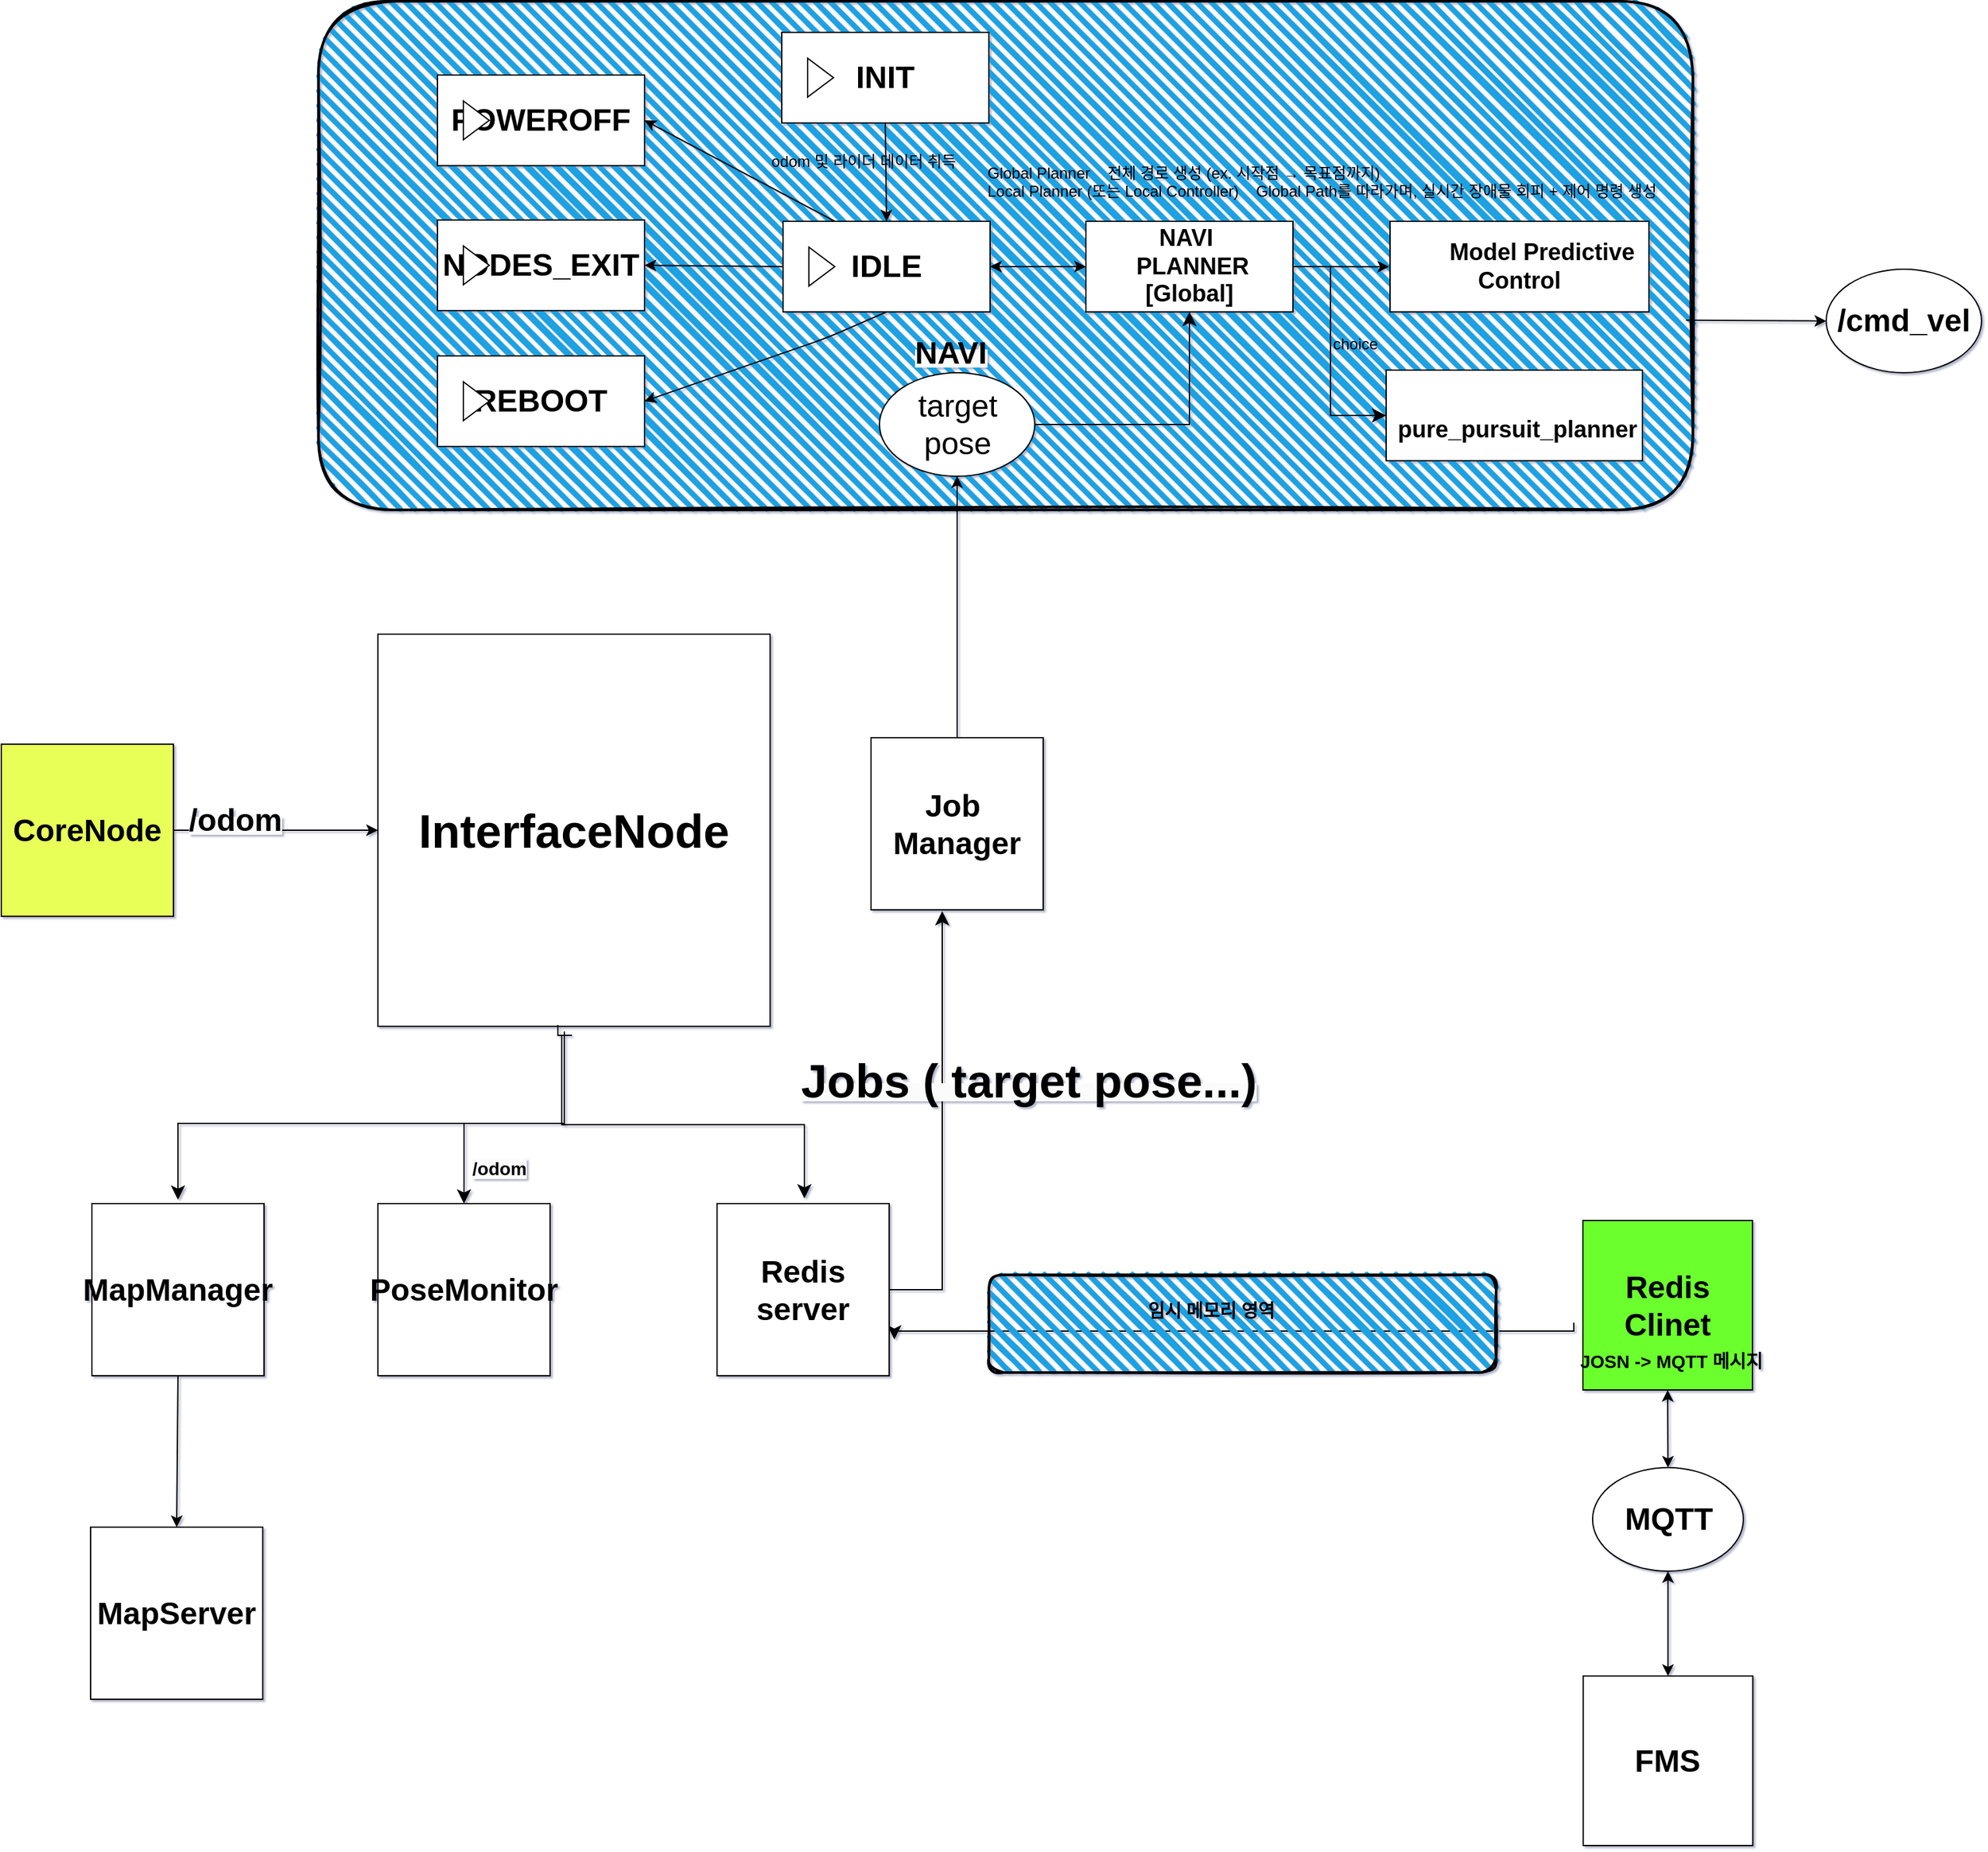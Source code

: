<mxfile>
    <diagram id="GkdnXFTpEQJnH0Vaa9NC" name="Page-1">
        <mxGraphModel dx="3033" dy="2468" grid="0" gridSize="10" guides="1" tooltips="1" connect="1" arrows="1" fold="1" page="1" pageScale="1" pageWidth="850" pageHeight="1100" math="0" shadow="1">
            <root>
                <mxCell id="0"/>
                <mxCell id="1" parent="0"/>
                <mxCell id="147" value="" style="rounded=1;whiteSpace=wrap;html=1;strokeWidth=2;fillWeight=4;hachureGap=8;hachureAngle=45;fillColor=#1ba1e2;sketch=1;" parent="1" vertex="1">
                    <mxGeometry x="-491" y="-1025" width="1062" height="393" as="geometry"/>
                </mxCell>
                <mxCell id="95" style="edgeStyle=none;html=1;exitX=1;exitY=0.5;exitDx=0;exitDy=0;entryX=0;entryY=0.5;entryDx=0;entryDy=0;" parent="1" source="93" target="94" edge="1">
                    <mxGeometry relative="1" as="geometry"/>
                </mxCell>
                <mxCell id="93" value="&lt;font style=&quot;font-size: 24px;&quot;&gt;&lt;b&gt;CoreNode&lt;/b&gt;&lt;/font&gt;" style="whiteSpace=wrap;html=1;aspect=fixed;fillColor=#E8FF59;" parent="1" vertex="1">
                    <mxGeometry x="-736" y="-451" width="133" height="133" as="geometry"/>
                </mxCell>
                <mxCell id="94" value="&lt;b&gt;&lt;font style=&quot;font-size: 36px;&quot;&gt;InterfaceNode&lt;/font&gt;&lt;/b&gt;" style="whiteSpace=wrap;html=1;aspect=fixed;" parent="1" vertex="1">
                    <mxGeometry x="-445" y="-536" width="303" height="303" as="geometry"/>
                </mxCell>
                <mxCell id="96" value="&lt;span style=&quot;color: rgb(0, 0, 0); font-family: Helvetica; font-style: normal; font-variant-ligatures: normal; font-variant-caps: normal; font-weight: 700; letter-spacing: normal; orphans: 2; text-align: center; text-indent: 0px; text-transform: none; widows: 2; word-spacing: 0px; -webkit-text-stroke-width: 0px; white-space: normal; background-color: rgb(251, 251, 251); text-decoration-thickness: initial; text-decoration-style: initial; text-decoration-color: initial; float: none; display: inline !important;&quot;&gt;&lt;font style=&quot;font-size: 24px;&quot;&gt;/odom&lt;/font&gt;&lt;/span&gt;" style="text;whiteSpace=wrap;html=1;" parent="1" vertex="1">
                    <mxGeometry x="-593" y="-413" width="113" height="39" as="geometry"/>
                </mxCell>
                <mxCell id="97" value="&lt;font style=&quot;font-size: 24px;&quot;&gt;&lt;b&gt;Redis Clinet&lt;/b&gt;&lt;/font&gt;" style="whiteSpace=wrap;html=1;aspect=fixed;fillColor=#6CFF2D;" parent="1" vertex="1">
                    <mxGeometry x="486" y="-83" width="131" height="131" as="geometry"/>
                </mxCell>
                <mxCell id="100" value="" style="edgeStyle=elbowEdgeStyle;elbow=vertical;endArrow=classic;html=1;curved=0;rounded=0;endSize=8;startSize=8;" parent="1" edge="1">
                    <mxGeometry width="50" height="50" relative="1" as="geometry">
                        <mxPoint x="479" y="-4" as="sourcePoint"/>
                        <mxPoint x="-46" y="9" as="targetPoint"/>
                        <Array as="points"/>
                    </mxGeometry>
                </mxCell>
                <mxCell id="101" value="&lt;b&gt;&lt;font style=&quot;font-size: 24px;&quot;&gt;PoseMonitor&lt;/font&gt;&lt;/b&gt;" style="whiteSpace=wrap;html=1;aspect=fixed;" parent="1" vertex="1">
                    <mxGeometry x="-445" y="-96" width="133" height="133" as="geometry"/>
                </mxCell>
                <mxCell id="102" value="&lt;span style=&quot;color: rgb(0, 0, 0);&quot;&gt;&lt;font style=&quot;font-size: 24px;&quot;&gt;&lt;b&gt;Redis server&lt;/b&gt;&lt;/font&gt;&lt;/span&gt;" style="whiteSpace=wrap;html=1;aspect=fixed;" parent="1" vertex="1">
                    <mxGeometry x="-183" y="-96" width="133" height="133" as="geometry"/>
                </mxCell>
                <mxCell id="151" style="edgeStyle=none;html=1;exitX=0.5;exitY=1;exitDx=0;exitDy=0;entryX=0.5;entryY=0;entryDx=0;entryDy=0;" parent="1" source="105" target="150" edge="1">
                    <mxGeometry relative="1" as="geometry"/>
                </mxCell>
                <mxCell id="105" value="&lt;font style=&quot;font-size: 24px;&quot;&gt;&lt;b&gt;MapManager&lt;/b&gt;&lt;/font&gt;" style="whiteSpace=wrap;html=1;aspect=fixed;" parent="1" vertex="1">
                    <mxGeometry x="-666" y="-96" width="133" height="133" as="geometry"/>
                </mxCell>
                <mxCell id="130" style="edgeStyle=none;html=1;exitX=0.5;exitY=0;exitDx=0;exitDy=0;entryX=0.5;entryY=1;entryDx=0;entryDy=0;" parent="1" source="106" target="158" edge="1">
                    <mxGeometry relative="1" as="geometry">
                        <mxPoint x="3" y="-658" as="targetPoint"/>
                        <Array as="points"/>
                    </mxGeometry>
                </mxCell>
                <mxCell id="106" value="&lt;b&gt;&lt;font style=&quot;font-size: 24px;&quot;&gt;Job&amp;nbsp; Manager&lt;/font&gt;&lt;/b&gt;" style="whiteSpace=wrap;html=1;aspect=fixed;" parent="1" vertex="1">
                    <mxGeometry x="-64" y="-456" width="133" height="133" as="geometry"/>
                </mxCell>
                <mxCell id="107" value="" style="edgeStyle=segmentEdgeStyle;endArrow=classic;html=1;curved=0;rounded=0;endSize=8;startSize=8;entryX=0.5;entryY=0;entryDx=0;entryDy=0;" parent="1" target="101" edge="1">
                    <mxGeometry width="50" height="50" relative="1" as="geometry">
                        <mxPoint x="-301" y="-229" as="sourcePoint"/>
                        <mxPoint x="-95" y="-306" as="targetPoint"/>
                        <Array as="points">
                            <mxPoint x="-301" y="-158"/>
                            <mxPoint x="-378" y="-158"/>
                        </Array>
                    </mxGeometry>
                </mxCell>
                <mxCell id="108" value="" style="edgeStyle=segmentEdgeStyle;endArrow=classic;html=1;curved=0;rounded=0;endSize=8;startSize=8;entryX=0.5;entryY=0;entryDx=0;entryDy=0;" parent="1" edge="1">
                    <mxGeometry width="50" height="50" relative="1" as="geometry">
                        <mxPoint x="-306" y="-234" as="sourcePoint"/>
                        <mxPoint x="-599.5" y="-99" as="targetPoint"/>
                        <Array as="points">
                            <mxPoint x="-306" y="-226"/>
                            <mxPoint x="-301" y="-226"/>
                            <mxPoint x="-301" y="-158"/>
                            <mxPoint x="-600" y="-158"/>
                        </Array>
                    </mxGeometry>
                </mxCell>
                <mxCell id="109" value="" style="edgeStyle=segmentEdgeStyle;endArrow=classic;html=1;curved=0;rounded=0;endSize=8;startSize=8;entryX=0.5;entryY=0;entryDx=0;entryDy=0;" parent="1" edge="1">
                    <mxGeometry width="50" height="50" relative="1" as="geometry">
                        <mxPoint x="-295" y="-226" as="sourcePoint"/>
                        <mxPoint x="-115.5" y="-100" as="targetPoint"/>
                        <Array as="points">
                            <mxPoint x="-303" y="-226"/>
                            <mxPoint x="-303" y="-157"/>
                            <mxPoint x="-115" y="-157"/>
                        </Array>
                    </mxGeometry>
                </mxCell>
                <mxCell id="112" value="&lt;span style=&quot;color: rgb(0, 0, 0); font-family: Helvetica; font-size: 14px; font-style: normal; font-variant-ligatures: normal; font-variant-caps: normal; font-weight: 700; letter-spacing: normal; orphans: 2; text-align: center; text-indent: 0px; text-transform: none; widows: 2; word-spacing: 0px; -webkit-text-stroke-width: 0px; white-space: normal; background-color: rgb(251, 251, 251); text-decoration-thickness: initial; text-decoration-style: initial; text-decoration-color: initial; float: none; display: inline !important;&quot;&gt;/odom&lt;/span&gt;" style="text;whiteSpace=wrap;html=1;" parent="1" vertex="1">
                    <mxGeometry x="-374" y="-138" width="66" height="39" as="geometry"/>
                </mxCell>
                <mxCell id="113" value="&lt;div style=&quot;text-align: center;&quot;&gt;&lt;span style=&quot;background-color: transparent; font-size: 14px;&quot;&gt;JOSN -&amp;gt; MQTT 메시지&amp;nbsp;&lt;/span&gt;&lt;/div&gt;" style="text;whiteSpace=wrap;html=1;fontStyle=1" parent="1" vertex="1">
                    <mxGeometry x="482" y="11" width="149" height="39" as="geometry"/>
                </mxCell>
                <mxCell id="115" value="" style="rounded=1;whiteSpace=wrap;html=1;strokeWidth=2;fillWeight=4;hachureGap=8;hachureAngle=45;fillColor=#1ba1e2;sketch=1;" parent="1" vertex="1">
                    <mxGeometry x="27" y="-41" width="392" height="75.5" as="geometry"/>
                </mxCell>
                <mxCell id="116" value="&lt;div style=&quot;text-align: center;&quot;&gt;&lt;span style=&quot;font-size: 14px;&quot;&gt;&lt;b&gt;임시 메모리 영역&lt;/b&gt;&lt;/span&gt;&lt;/div&gt;" style="text;whiteSpace=wrap;html=1;" parent="1" vertex="1">
                    <mxGeometry x="148" y="-28" width="111" height="39" as="geometry"/>
                </mxCell>
                <mxCell id="118" value="&lt;font style=&quot;font-size: 24px;&quot;&gt;&lt;b&gt;INIT&lt;/b&gt;&lt;/font&gt;" style="html=1;whiteSpace=wrap;container=1;recursiveResize=0;collapsible=0;" parent="1" vertex="1">
                    <mxGeometry x="-133" y="-1001" width="160" height="70" as="geometry"/>
                </mxCell>
                <mxCell id="119" value="" style="triangle;html=1;whiteSpace=wrap;" parent="118" vertex="1">
                    <mxGeometry x="20" y="20" width="20" height="30" as="geometry"/>
                </mxCell>
                <mxCell id="172" style="edgeStyle=none;html=1;exitX=0;exitY=0.5;exitDx=0;exitDy=0;entryX=1;entryY=0.5;entryDx=0;entryDy=0;" edge="1" parent="1" source="120" target="169">
                    <mxGeometry relative="1" as="geometry"/>
                </mxCell>
                <mxCell id="179" style="edgeStyle=none;html=1;exitX=0.5;exitY=1;exitDx=0;exitDy=0;entryX=1;entryY=0.5;entryDx=0;entryDy=0;" edge="1" parent="1" source="120" target="175">
                    <mxGeometry relative="1" as="geometry">
                        <Array as="points">
                            <mxPoint x="-98" y="-765"/>
                        </Array>
                    </mxGeometry>
                </mxCell>
                <mxCell id="180" style="edgeStyle=none;html=1;exitX=0.25;exitY=0;exitDx=0;exitDy=0;entryX=1;entryY=0.5;entryDx=0;entryDy=0;" edge="1" parent="1" source="120" target="177">
                    <mxGeometry relative="1" as="geometry"/>
                </mxCell>
                <mxCell id="120" value="&lt;b&gt;&lt;font style=&quot;font-size: 24px;&quot;&gt;IDLE&lt;/font&gt;&lt;/b&gt;" style="html=1;whiteSpace=wrap;container=1;recursiveResize=0;collapsible=0;" parent="1" vertex="1">
                    <mxGeometry x="-132" y="-855" width="160" height="70" as="geometry"/>
                </mxCell>
                <mxCell id="121" value="" style="triangle;html=1;whiteSpace=wrap;" parent="120" vertex="1">
                    <mxGeometry x="20" y="20" width="20" height="30" as="geometry"/>
                </mxCell>
                <mxCell id="136" style="edgeStyle=none;html=1;exitX=1;exitY=0.5;exitDx=0;exitDy=0;" parent="1" source="124" edge="1">
                    <mxGeometry relative="1" as="geometry">
                        <mxPoint x="336.273" y="-819.909" as="targetPoint"/>
                    </mxGeometry>
                </mxCell>
                <mxCell id="124" value="&lt;span style=&quot;font-size: 18px;&quot;&gt;&lt;b&gt;NAVI&amp;nbsp;&lt;/b&gt;&lt;/span&gt;&lt;div&gt;&lt;span style=&quot;font-size: 18px;&quot;&gt;&lt;b&gt;&amp;nbsp;PLANNER&lt;/b&gt;&lt;/span&gt;&lt;div&gt;&lt;span style=&quot;font-size: 18px;&quot;&gt;&lt;b&gt;[Global]&lt;/b&gt;&lt;/span&gt;&lt;/div&gt;&lt;/div&gt;" style="html=1;whiteSpace=wrap;container=1;recursiveResize=0;collapsible=0;" parent="1" vertex="1">
                    <mxGeometry x="102" y="-855" width="160" height="70" as="geometry"/>
                </mxCell>
                <mxCell id="126" value="&lt;b&gt;&lt;font style=&quot;font-size: 18px;&quot;&gt;&amp;nbsp; &amp;nbsp; &amp;nbsp; &amp;nbsp;Model Predictive Control&lt;/font&gt;&lt;/b&gt;" style="html=1;whiteSpace=wrap;container=1;recursiveResize=0;collapsible=0;" parent="1" vertex="1">
                    <mxGeometry x="337" y="-855" width="200" height="70" as="geometry"/>
                </mxCell>
                <mxCell id="128" value="&lt;b&gt;&lt;font style=&quot;font-size: 18px;&quot;&gt;&amp;nbsp; &amp;nbsp; &amp;nbsp;pure_pursuit_planner&lt;/font&gt;&lt;/b&gt;" style="html=1;whiteSpace=wrap;container=1;recursiveResize=0;collapsible=0;" parent="1" vertex="1">
                    <mxGeometry x="334" y="-740" width="198" height="70" as="geometry"/>
                </mxCell>
                <mxCell id="132" value="" style="endArrow=classic;html=1;exitX=0.5;exitY=1;exitDx=0;exitDy=0;entryX=0.5;entryY=0;entryDx=0;entryDy=0;" parent="1" source="118" target="120" edge="1">
                    <mxGeometry width="50" height="50" relative="1" as="geometry">
                        <mxPoint x="246" y="-614" as="sourcePoint"/>
                        <mxPoint x="296" y="-664" as="targetPoint"/>
                    </mxGeometry>
                </mxCell>
                <mxCell id="133" value="odom 및 라이더 데이터 취득" style="text;whiteSpace=wrap;" parent="1" vertex="1">
                    <mxGeometry x="-143" y="-915" width="154" height="36" as="geometry"/>
                </mxCell>
                <mxCell id="135" value="" style="endArrow=classic;startArrow=classic;html=1;exitX=1;exitY=0.5;exitDx=0;exitDy=0;entryX=0;entryY=0.5;entryDx=0;entryDy=0;" parent="1" source="120" target="124" edge="1">
                    <mxGeometry width="50" height="50" relative="1" as="geometry">
                        <mxPoint x="246" y="-612" as="sourcePoint"/>
                        <mxPoint x="296" y="-662" as="targetPoint"/>
                    </mxGeometry>
                </mxCell>
                <mxCell id="138" value="" style="edgeStyle=segmentEdgeStyle;endArrow=classic;html=1;curved=0;rounded=0;endSize=8;startSize=8;exitX=1;exitY=0.5;exitDx=0;exitDy=0;entryX=0;entryY=0.5;entryDx=0;entryDy=0;" parent="1" source="124" target="128" edge="1">
                    <mxGeometry width="50" height="50" relative="1" as="geometry">
                        <mxPoint x="246" y="-612" as="sourcePoint"/>
                        <mxPoint x="296" y="-662" as="targetPoint"/>
                        <Array as="points">
                            <mxPoint x="291" y="-820"/>
                            <mxPoint x="291" y="-705"/>
                        </Array>
                    </mxGeometry>
                </mxCell>
                <mxCell id="139" value="choice" style="text;whiteSpace=wrap;" parent="1" vertex="1">
                    <mxGeometry x="290.998" y="-774.003" width="109" height="36" as="geometry"/>
                </mxCell>
                <mxCell id="140" value="Global Planner    전체 경로 생성 (ex. 시작점 → 목표점까지)&#xa;Local Planner (또는 Local Controller)    Global Path를 따라가며, 실시간 장애물 회피 + 제어 명령 생성" style="text;whiteSpace=wrap;" parent="1" vertex="1">
                    <mxGeometry x="24.002" y="-905.996" width="550" height="51" as="geometry"/>
                </mxCell>
                <mxCell id="144" value="" style="edgeStyle=segmentEdgeStyle;endArrow=classic;html=1;curved=0;rounded=0;endSize=8;startSize=8;exitX=1;exitY=0.5;exitDx=0;exitDy=0;" parent="1" source="102" edge="1">
                    <mxGeometry width="50" height="50" relative="1" as="geometry">
                        <mxPoint x="289" y="-285" as="sourcePoint"/>
                        <mxPoint x="-9" y="-322" as="targetPoint"/>
                        <Array as="points">
                            <mxPoint x="-9" y="-29"/>
                        </Array>
                    </mxGeometry>
                </mxCell>
                <mxCell id="145" value="&lt;span style=&quot;color: rgb(0, 0, 0); font-family: Helvetica; font-style: normal; font-variant-ligatures: normal; font-variant-caps: normal; letter-spacing: normal; orphans: 2; text-align: center; text-indent: 0px; text-transform: none; widows: 2; word-spacing: 0px; -webkit-text-stroke-width: 0px; white-space: normal; background-color: rgb(251, 251, 251); text-decoration-thickness: initial; text-decoration-style: initial; text-decoration-color: initial; float: none; display: inline !important;&quot;&gt;&lt;font style=&quot;font-size: 36px;&quot;&gt;Jobs ( target pose...)&lt;/font&gt;&lt;/span&gt;" style="text;whiteSpace=wrap;html=1;fontStyle=1" parent="1" vertex="1">
                    <mxGeometry x="-120" y="-219" width="372" height="39" as="geometry"/>
                </mxCell>
                <mxCell id="150" value="&lt;b&gt;&lt;font style=&quot;font-size: 24px;&quot;&gt;MapServer&lt;/font&gt;&lt;/b&gt;" style="whiteSpace=wrap;html=1;aspect=fixed;" parent="1" vertex="1">
                    <mxGeometry x="-667" y="154" width="133" height="133" as="geometry"/>
                </mxCell>
                <mxCell id="152" value="&lt;font style=&quot;font-size: 24px;&quot;&gt;&lt;b&gt;/&lt;font style=&quot;&quot;&gt;cmd_vel&lt;/font&gt;&lt;/b&gt;&lt;/font&gt;" style="ellipse;whiteSpace=wrap;html=1;" vertex="1" parent="1">
                    <mxGeometry x="674" y="-818" width="120" height="80" as="geometry"/>
                </mxCell>
                <mxCell id="154" value="" style="endArrow=classic;html=1;entryX=0;entryY=0.5;entryDx=0;entryDy=0;exitX=0.995;exitY=0.627;exitDx=0;exitDy=0;exitPerimeter=0;" edge="1" parent="1" source="147" target="152">
                    <mxGeometry width="50" height="50" relative="1" as="geometry">
                        <mxPoint x="235" y="-519" as="sourcePoint"/>
                        <mxPoint x="285" y="-569" as="targetPoint"/>
                    </mxGeometry>
                </mxCell>
                <mxCell id="158" value="&lt;font style=&quot;font-size: 24px;&quot;&gt;target pose&lt;/font&gt;" style="ellipse;whiteSpace=wrap;html=1;" vertex="1" parent="1">
                    <mxGeometry x="-57.5" y="-738" width="120" height="80" as="geometry"/>
                </mxCell>
                <mxCell id="160" value="&lt;span style=&quot;color: rgb(0, 0, 0); font-family: Helvetica; font-style: normal; font-variant-ligatures: normal; font-variant-caps: normal; letter-spacing: normal; orphans: 2; text-align: center; text-indent: 0px; text-transform: none; widows: 2; word-spacing: 0px; -webkit-text-stroke-width: 0px; white-space: normal; background-color: rgb(251, 251, 251); text-decoration-thickness: initial; text-decoration-style: initial; text-decoration-color: initial; float: none; display: inline !important;&quot;&gt;&lt;font style=&quot;font-size: 24px;&quot;&gt;&lt;b&gt;NAVI&lt;/b&gt;&lt;/font&gt;&lt;/span&gt;" style="text;whiteSpace=wrap;html=1;" vertex="1" parent="1">
                    <mxGeometry x="-32.002" y="-773.997" width="88" height="36" as="geometry"/>
                </mxCell>
                <mxCell id="161" value="" style="edgeStyle=segmentEdgeStyle;endArrow=classic;html=1;curved=0;rounded=0;endSize=8;startSize=8;exitX=1;exitY=0.5;exitDx=0;exitDy=0;entryX=0.5;entryY=1;entryDx=0;entryDy=0;" edge="1" parent="1" source="158" target="124">
                    <mxGeometry width="50" height="50" relative="1" as="geometry">
                        <mxPoint x="426" y="-519" as="sourcePoint"/>
                        <mxPoint x="216" y="-589" as="targetPoint"/>
                        <Array as="points"/>
                    </mxGeometry>
                </mxCell>
                <mxCell id="163" value="&lt;span style=&quot;font-size: 24px;&quot;&gt;&lt;b&gt;MQTT&lt;/b&gt;&lt;/span&gt;" style="ellipse;whiteSpace=wrap;html=1;" vertex="1" parent="1">
                    <mxGeometry x="493.5" y="108" width="116.5" height="80" as="geometry"/>
                </mxCell>
                <mxCell id="164" value="&lt;font style=&quot;font-size: 24px;&quot;&gt;&lt;b&gt;FMS&lt;/b&gt;&lt;/font&gt;" style="whiteSpace=wrap;html=1;aspect=fixed;" vertex="1" parent="1">
                    <mxGeometry x="486.25" y="269" width="131" height="131" as="geometry"/>
                </mxCell>
                <mxCell id="165" value="" style="endArrow=classic;startArrow=classic;html=1;entryX=0.5;entryY=1;entryDx=0;entryDy=0;exitX=0.5;exitY=0;exitDx=0;exitDy=0;" edge="1" parent="1" source="163" target="97">
                    <mxGeometry width="50" height="50" relative="1" as="geometry">
                        <mxPoint x="153" y="-57" as="sourcePoint"/>
                        <mxPoint x="203" y="-107" as="targetPoint"/>
                    </mxGeometry>
                </mxCell>
                <mxCell id="166" value="" style="endArrow=classic;startArrow=classic;html=1;entryX=0.5;entryY=1;entryDx=0;entryDy=0;exitX=0.5;exitY=0;exitDx=0;exitDy=0;" edge="1" parent="1" source="164" target="163">
                    <mxGeometry width="50" height="50" relative="1" as="geometry">
                        <mxPoint x="562" y="116" as="sourcePoint"/>
                        <mxPoint x="562" y="58" as="targetPoint"/>
                    </mxGeometry>
                </mxCell>
                <mxCell id="169" value="&lt;span style=&quot;font-size: 24px;&quot;&gt;&lt;b&gt;NODES_EXIT&lt;/b&gt;&lt;/span&gt;" style="html=1;whiteSpace=wrap;container=1;recursiveResize=0;collapsible=0;" vertex="1" parent="1">
                    <mxGeometry x="-399" y="-856" width="160" height="70" as="geometry"/>
                </mxCell>
                <mxCell id="170" value="" style="triangle;html=1;whiteSpace=wrap;" vertex="1" parent="169">
                    <mxGeometry x="20" y="20" width="20" height="30" as="geometry"/>
                </mxCell>
                <mxCell id="175" value="&lt;span style=&quot;font-size: 24px;&quot;&gt;&lt;b&gt;REBOOT&lt;/b&gt;&lt;/span&gt;" style="html=1;whiteSpace=wrap;container=1;recursiveResize=0;collapsible=0;" vertex="1" parent="1">
                    <mxGeometry x="-399" y="-751" width="160" height="70" as="geometry"/>
                </mxCell>
                <mxCell id="176" value="" style="triangle;html=1;whiteSpace=wrap;" vertex="1" parent="175">
                    <mxGeometry x="20" y="20" width="20" height="30" as="geometry"/>
                </mxCell>
                <mxCell id="177" value="&lt;span style=&quot;font-size: 24px;&quot;&gt;&lt;b&gt;POWEROFF&lt;/b&gt;&lt;/span&gt;" style="html=1;whiteSpace=wrap;container=1;recursiveResize=0;collapsible=0;" vertex="1" parent="1">
                    <mxGeometry x="-399" y="-968" width="160" height="70" as="geometry"/>
                </mxCell>
                <mxCell id="178" value="" style="triangle;html=1;whiteSpace=wrap;" vertex="1" parent="177">
                    <mxGeometry x="20" y="20" width="20" height="30" as="geometry"/>
                </mxCell>
            </root>
        </mxGraphModel>
    </diagram>
</mxfile>